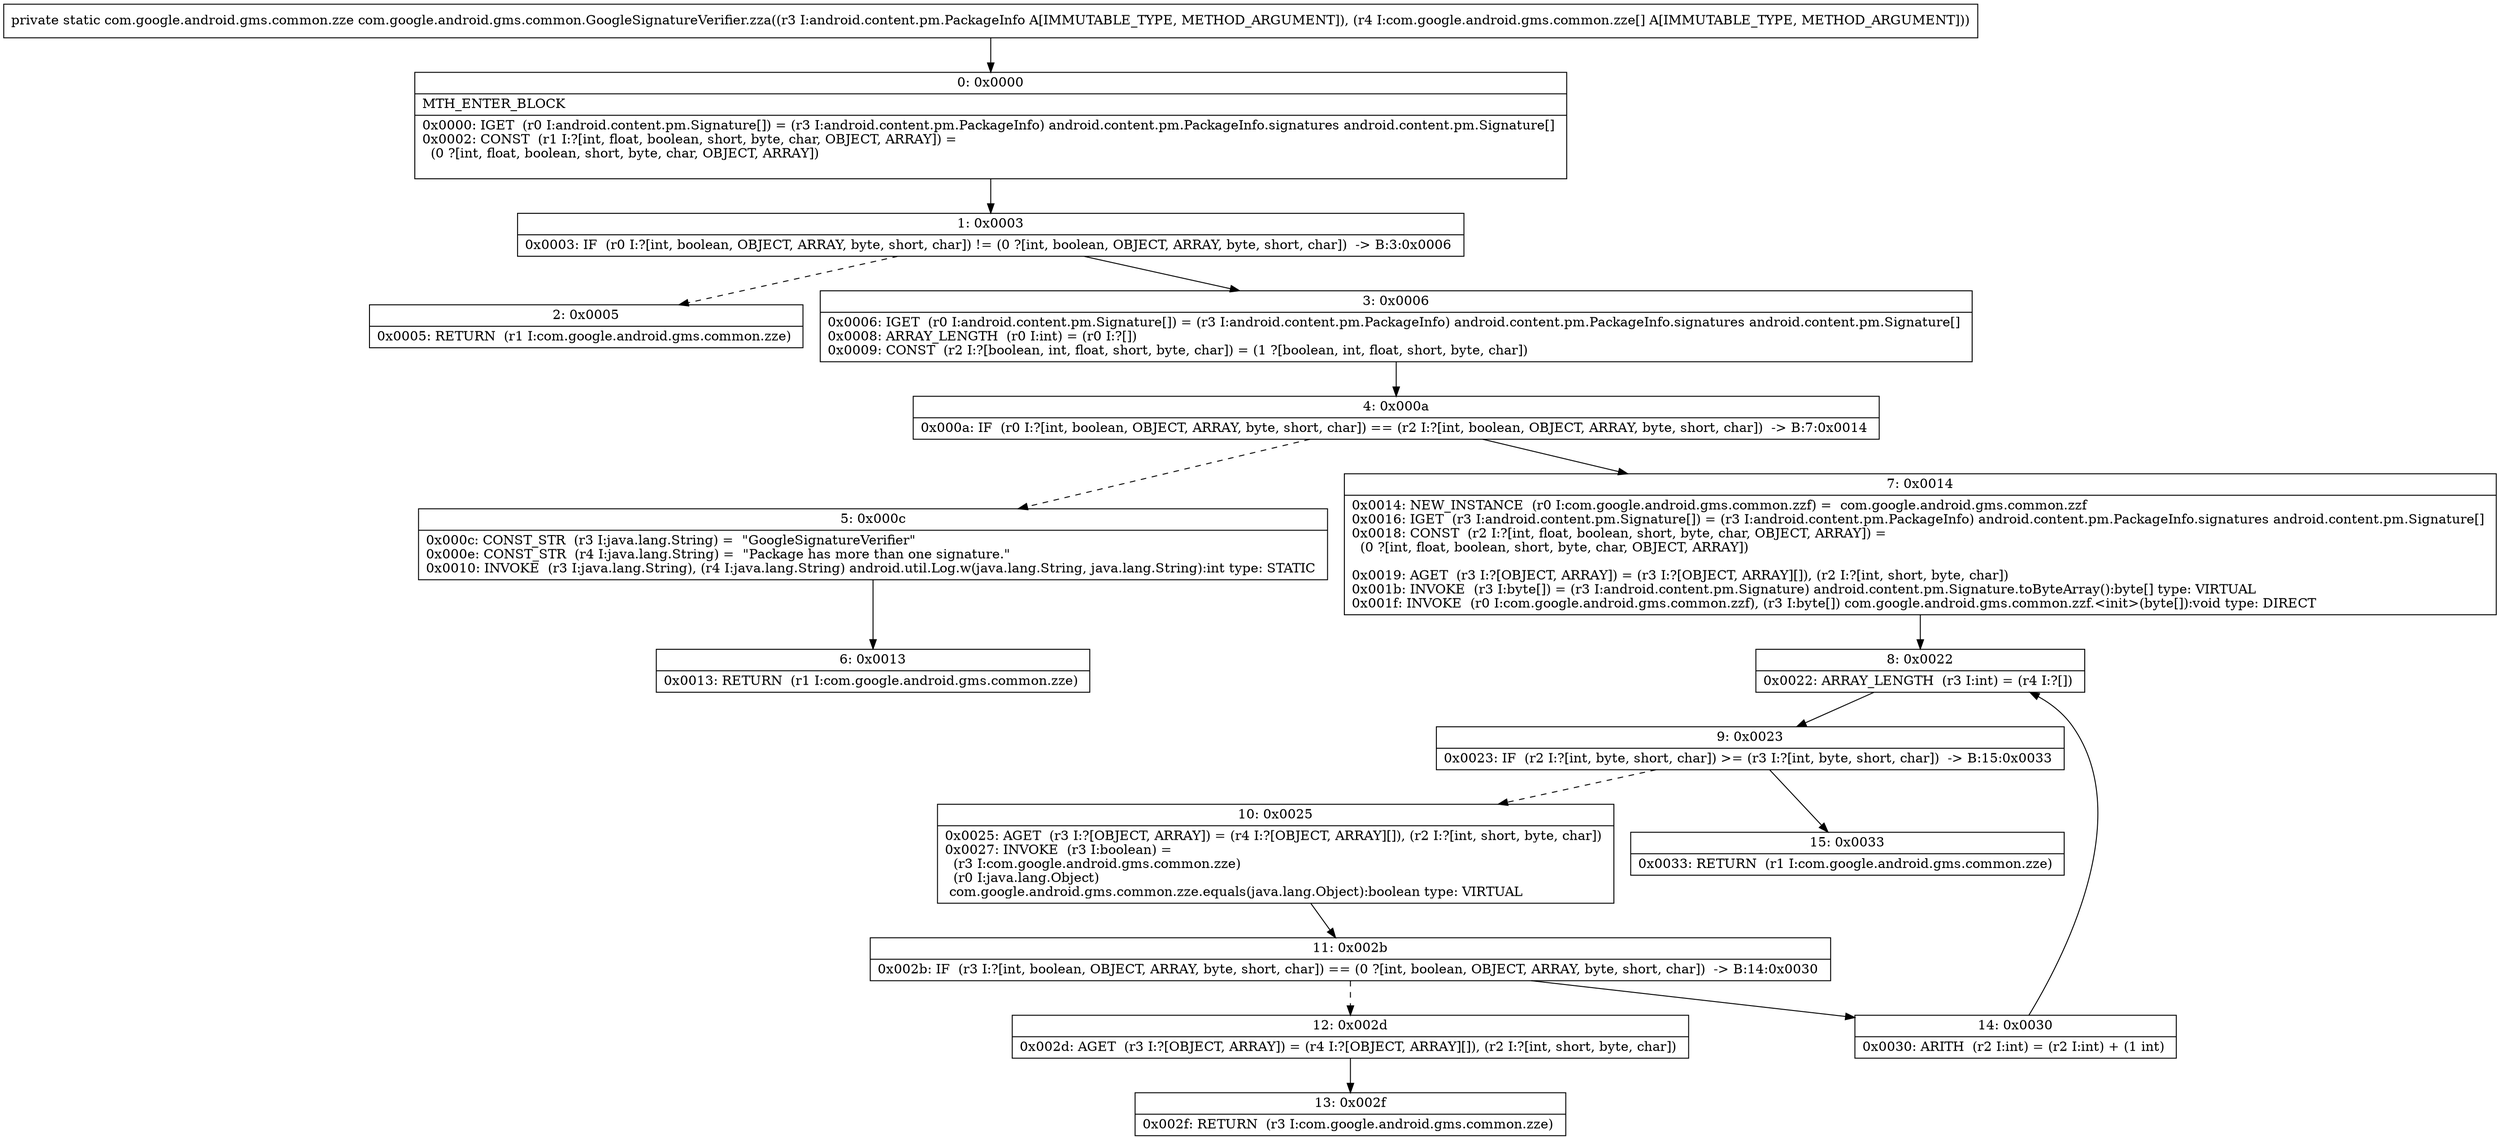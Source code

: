 digraph "CFG forcom.google.android.gms.common.GoogleSignatureVerifier.zza(Landroid\/content\/pm\/PackageInfo;[Lcom\/google\/android\/gms\/common\/zze;)Lcom\/google\/android\/gms\/common\/zze;" {
Node_0 [shape=record,label="{0\:\ 0x0000|MTH_ENTER_BLOCK\l|0x0000: IGET  (r0 I:android.content.pm.Signature[]) = (r3 I:android.content.pm.PackageInfo) android.content.pm.PackageInfo.signatures android.content.pm.Signature[] \l0x0002: CONST  (r1 I:?[int, float, boolean, short, byte, char, OBJECT, ARRAY]) = \l  (0 ?[int, float, boolean, short, byte, char, OBJECT, ARRAY])\l \l}"];
Node_1 [shape=record,label="{1\:\ 0x0003|0x0003: IF  (r0 I:?[int, boolean, OBJECT, ARRAY, byte, short, char]) != (0 ?[int, boolean, OBJECT, ARRAY, byte, short, char])  \-\> B:3:0x0006 \l}"];
Node_2 [shape=record,label="{2\:\ 0x0005|0x0005: RETURN  (r1 I:com.google.android.gms.common.zze) \l}"];
Node_3 [shape=record,label="{3\:\ 0x0006|0x0006: IGET  (r0 I:android.content.pm.Signature[]) = (r3 I:android.content.pm.PackageInfo) android.content.pm.PackageInfo.signatures android.content.pm.Signature[] \l0x0008: ARRAY_LENGTH  (r0 I:int) = (r0 I:?[]) \l0x0009: CONST  (r2 I:?[boolean, int, float, short, byte, char]) = (1 ?[boolean, int, float, short, byte, char]) \l}"];
Node_4 [shape=record,label="{4\:\ 0x000a|0x000a: IF  (r0 I:?[int, boolean, OBJECT, ARRAY, byte, short, char]) == (r2 I:?[int, boolean, OBJECT, ARRAY, byte, short, char])  \-\> B:7:0x0014 \l}"];
Node_5 [shape=record,label="{5\:\ 0x000c|0x000c: CONST_STR  (r3 I:java.lang.String) =  \"GoogleSignatureVerifier\" \l0x000e: CONST_STR  (r4 I:java.lang.String) =  \"Package has more than one signature.\" \l0x0010: INVOKE  (r3 I:java.lang.String), (r4 I:java.lang.String) android.util.Log.w(java.lang.String, java.lang.String):int type: STATIC \l}"];
Node_6 [shape=record,label="{6\:\ 0x0013|0x0013: RETURN  (r1 I:com.google.android.gms.common.zze) \l}"];
Node_7 [shape=record,label="{7\:\ 0x0014|0x0014: NEW_INSTANCE  (r0 I:com.google.android.gms.common.zzf) =  com.google.android.gms.common.zzf \l0x0016: IGET  (r3 I:android.content.pm.Signature[]) = (r3 I:android.content.pm.PackageInfo) android.content.pm.PackageInfo.signatures android.content.pm.Signature[] \l0x0018: CONST  (r2 I:?[int, float, boolean, short, byte, char, OBJECT, ARRAY]) = \l  (0 ?[int, float, boolean, short, byte, char, OBJECT, ARRAY])\l \l0x0019: AGET  (r3 I:?[OBJECT, ARRAY]) = (r3 I:?[OBJECT, ARRAY][]), (r2 I:?[int, short, byte, char]) \l0x001b: INVOKE  (r3 I:byte[]) = (r3 I:android.content.pm.Signature) android.content.pm.Signature.toByteArray():byte[] type: VIRTUAL \l0x001f: INVOKE  (r0 I:com.google.android.gms.common.zzf), (r3 I:byte[]) com.google.android.gms.common.zzf.\<init\>(byte[]):void type: DIRECT \l}"];
Node_8 [shape=record,label="{8\:\ 0x0022|0x0022: ARRAY_LENGTH  (r3 I:int) = (r4 I:?[]) \l}"];
Node_9 [shape=record,label="{9\:\ 0x0023|0x0023: IF  (r2 I:?[int, byte, short, char]) \>= (r3 I:?[int, byte, short, char])  \-\> B:15:0x0033 \l}"];
Node_10 [shape=record,label="{10\:\ 0x0025|0x0025: AGET  (r3 I:?[OBJECT, ARRAY]) = (r4 I:?[OBJECT, ARRAY][]), (r2 I:?[int, short, byte, char]) \l0x0027: INVOKE  (r3 I:boolean) = \l  (r3 I:com.google.android.gms.common.zze)\l  (r0 I:java.lang.Object)\l com.google.android.gms.common.zze.equals(java.lang.Object):boolean type: VIRTUAL \l}"];
Node_11 [shape=record,label="{11\:\ 0x002b|0x002b: IF  (r3 I:?[int, boolean, OBJECT, ARRAY, byte, short, char]) == (0 ?[int, boolean, OBJECT, ARRAY, byte, short, char])  \-\> B:14:0x0030 \l}"];
Node_12 [shape=record,label="{12\:\ 0x002d|0x002d: AGET  (r3 I:?[OBJECT, ARRAY]) = (r4 I:?[OBJECT, ARRAY][]), (r2 I:?[int, short, byte, char]) \l}"];
Node_13 [shape=record,label="{13\:\ 0x002f|0x002f: RETURN  (r3 I:com.google.android.gms.common.zze) \l}"];
Node_14 [shape=record,label="{14\:\ 0x0030|0x0030: ARITH  (r2 I:int) = (r2 I:int) + (1 int) \l}"];
Node_15 [shape=record,label="{15\:\ 0x0033|0x0033: RETURN  (r1 I:com.google.android.gms.common.zze) \l}"];
MethodNode[shape=record,label="{private static com.google.android.gms.common.zze com.google.android.gms.common.GoogleSignatureVerifier.zza((r3 I:android.content.pm.PackageInfo A[IMMUTABLE_TYPE, METHOD_ARGUMENT]), (r4 I:com.google.android.gms.common.zze[] A[IMMUTABLE_TYPE, METHOD_ARGUMENT])) }"];
MethodNode -> Node_0;
Node_0 -> Node_1;
Node_1 -> Node_2[style=dashed];
Node_1 -> Node_3;
Node_3 -> Node_4;
Node_4 -> Node_5[style=dashed];
Node_4 -> Node_7;
Node_5 -> Node_6;
Node_7 -> Node_8;
Node_8 -> Node_9;
Node_9 -> Node_10[style=dashed];
Node_9 -> Node_15;
Node_10 -> Node_11;
Node_11 -> Node_12[style=dashed];
Node_11 -> Node_14;
Node_12 -> Node_13;
Node_14 -> Node_8;
}

